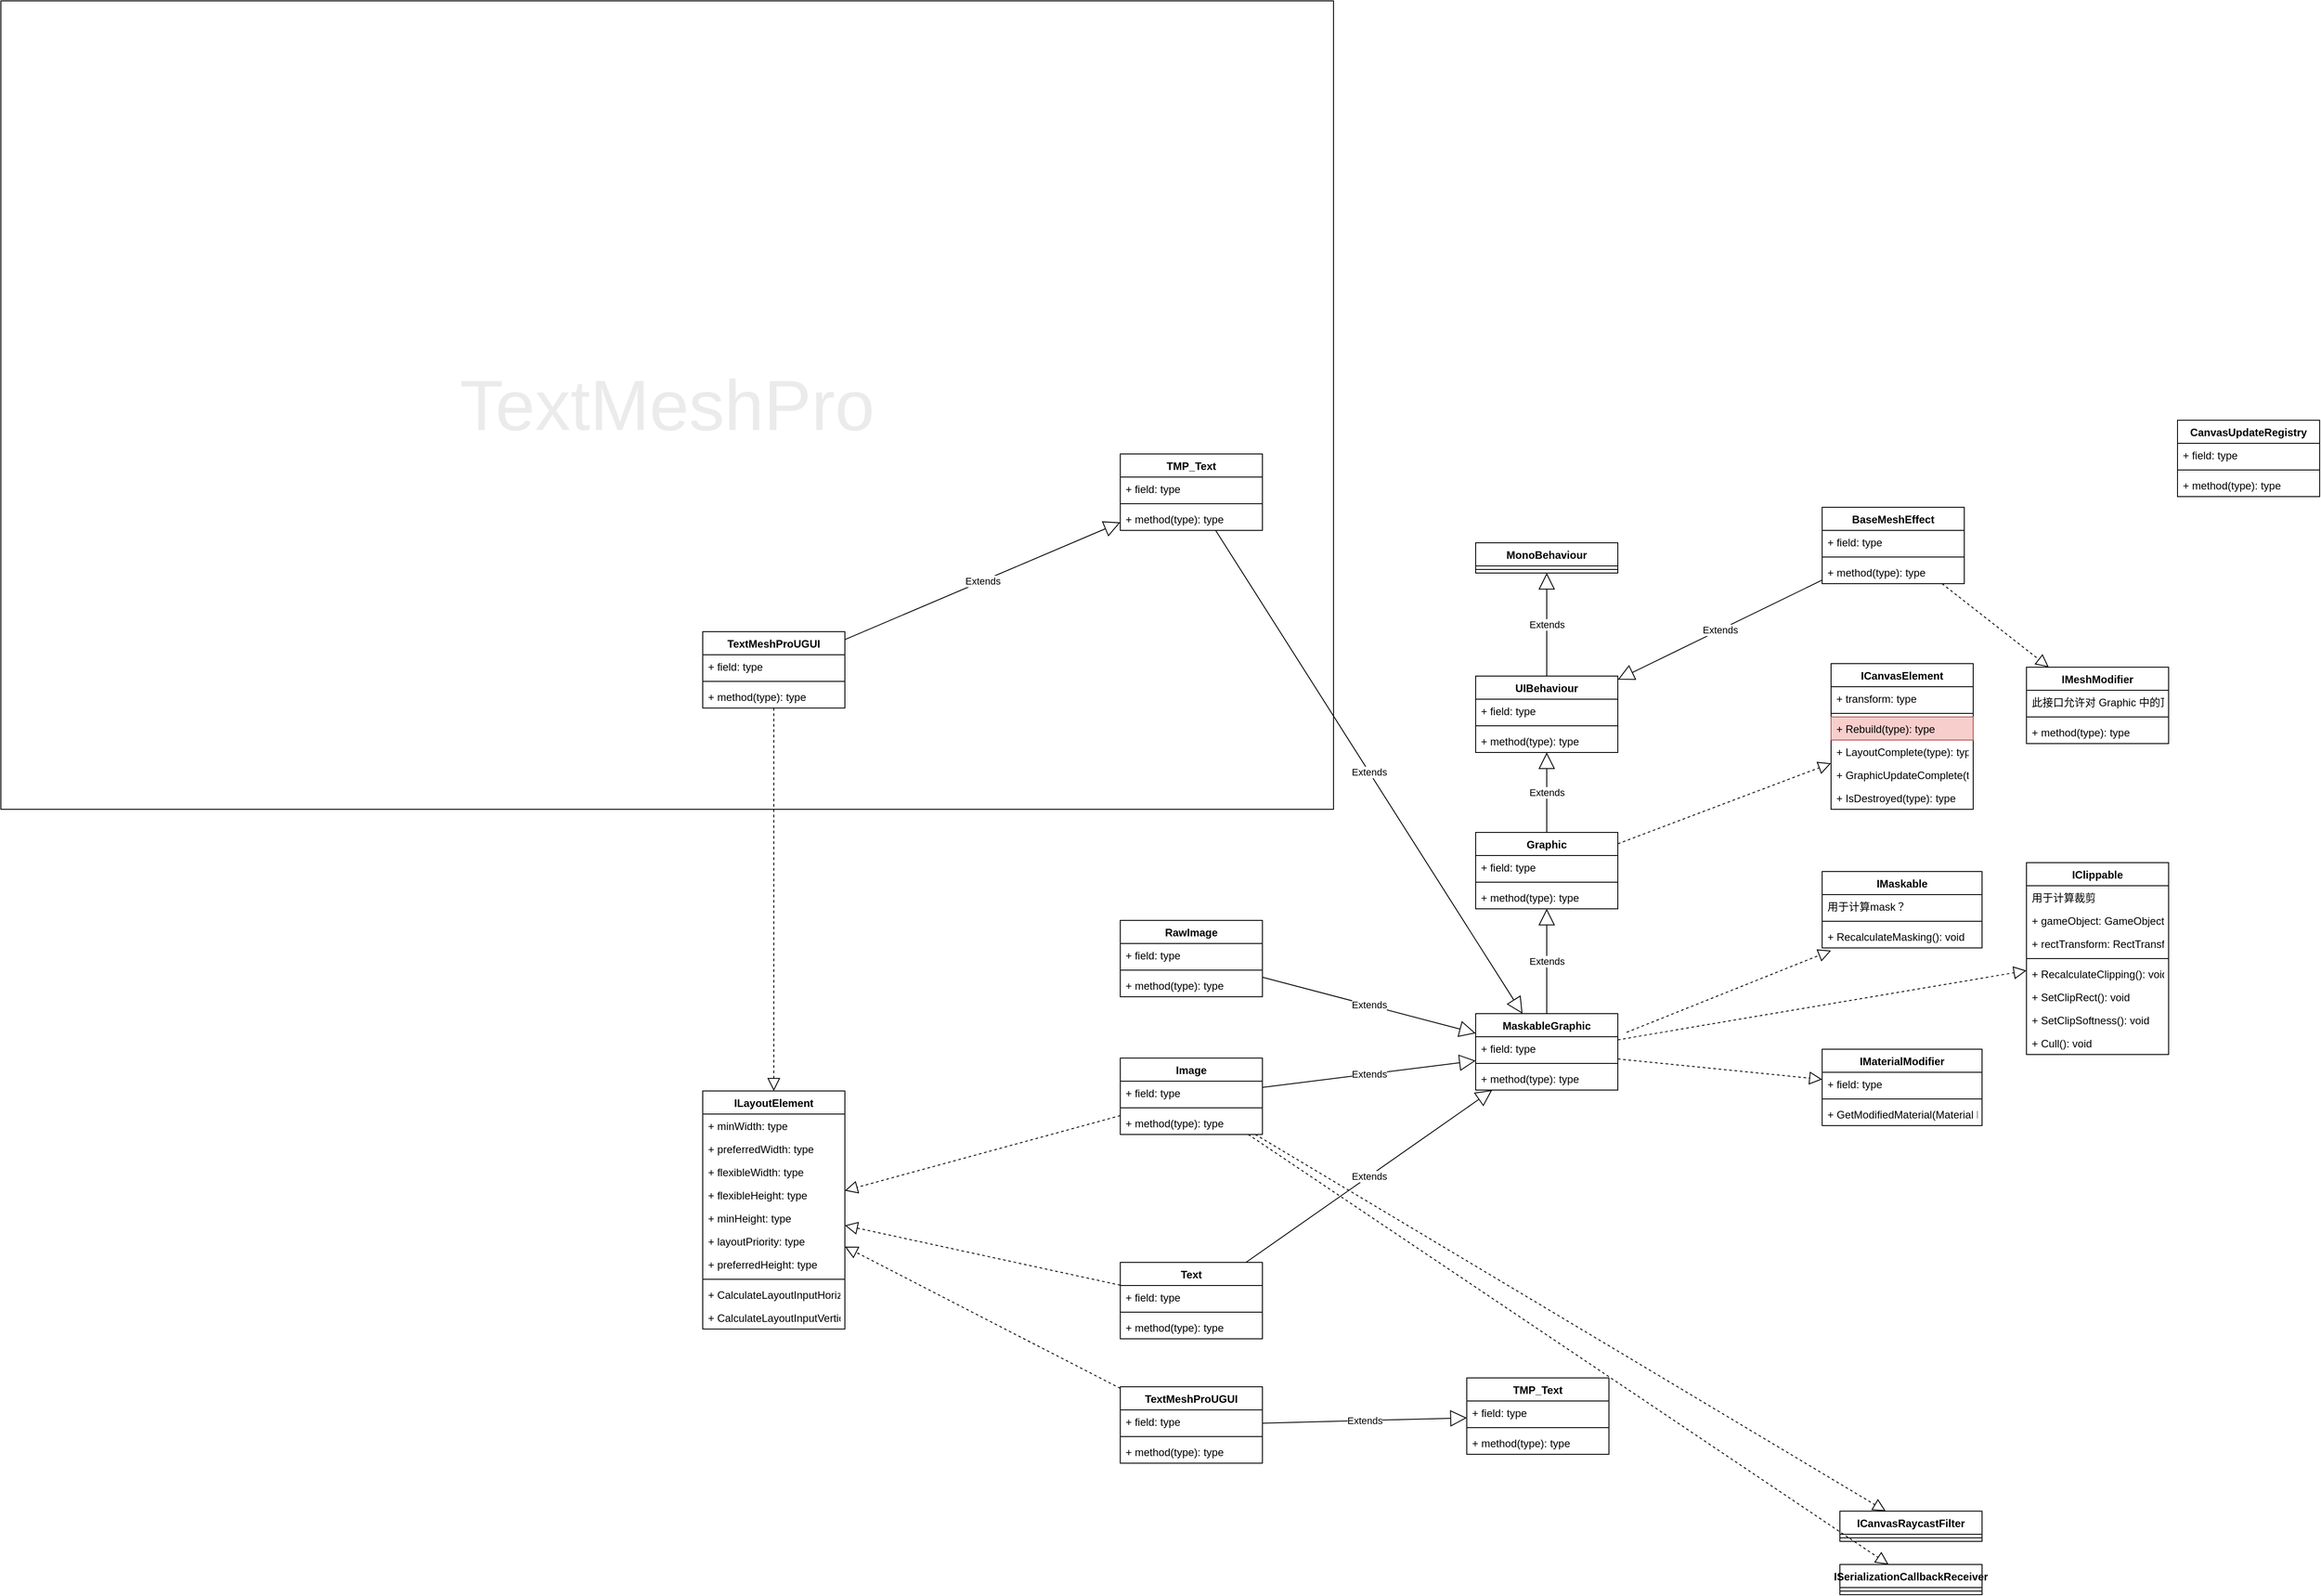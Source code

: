 <mxfile version="14.4.8" type="github">
  <diagram id="T_R-zbpseMZuv5c5Yp0V" name="Page-1">
    <mxGraphModel dx="3685" dy="2222" grid="1" gridSize="10" guides="1" tooltips="1" connect="1" arrows="1" fold="1" page="1" pageScale="1" pageWidth="827" pageHeight="1169" math="0" shadow="0">
      <root>
        <mxCell id="0" />
        <mxCell id="1" parent="0" />
        <mxCell id="YJA8-hMZ_UpjTRDShcCe-1" value="&lt;font style=&quot;font-size: 80px&quot; color=&quot;#ebebeb&quot;&gt;TextMeshPro&lt;/font&gt;" style="rounded=0;whiteSpace=wrap;html=1;fillColor=none;" vertex="1" parent="1">
          <mxGeometry x="-1360" y="-910" width="1500" height="910" as="geometry" />
        </mxCell>
        <mxCell id="h0jG4Cm5XonNIzGneuyf-1" value="Text" style="swimlane;fontStyle=1;align=center;verticalAlign=top;childLayout=stackLayout;horizontal=1;startSize=26;horizontalStack=0;resizeParent=1;resizeParentMax=0;resizeLast=0;collapsible=1;marginBottom=0;" parent="1" vertex="1">
          <mxGeometry x="-100" y="510" width="160" height="86" as="geometry" />
        </mxCell>
        <mxCell id="h0jG4Cm5XonNIzGneuyf-2" value="+ field: type" style="text;strokeColor=none;fillColor=none;align=left;verticalAlign=top;spacingLeft=4;spacingRight=4;overflow=hidden;rotatable=0;points=[[0,0.5],[1,0.5]];portConstraint=eastwest;" parent="h0jG4Cm5XonNIzGneuyf-1" vertex="1">
          <mxGeometry y="26" width="160" height="26" as="geometry" />
        </mxCell>
        <mxCell id="h0jG4Cm5XonNIzGneuyf-3" value="" style="line;strokeWidth=1;fillColor=none;align=left;verticalAlign=middle;spacingTop=-1;spacingLeft=3;spacingRight=3;rotatable=0;labelPosition=right;points=[];portConstraint=eastwest;" parent="h0jG4Cm5XonNIzGneuyf-1" vertex="1">
          <mxGeometry y="52" width="160" height="8" as="geometry" />
        </mxCell>
        <mxCell id="h0jG4Cm5XonNIzGneuyf-4" value="+ method(type): type" style="text;strokeColor=none;fillColor=none;align=left;verticalAlign=top;spacingLeft=4;spacingRight=4;overflow=hidden;rotatable=0;points=[[0,0.5],[1,0.5]];portConstraint=eastwest;" parent="h0jG4Cm5XonNIzGneuyf-1" vertex="1">
          <mxGeometry y="60" width="160" height="26" as="geometry" />
        </mxCell>
        <mxCell id="h0jG4Cm5XonNIzGneuyf-5" value="MaskableGraphic" style="swimlane;fontStyle=1;align=center;verticalAlign=top;childLayout=stackLayout;horizontal=1;startSize=26;horizontalStack=0;resizeParent=1;resizeParentMax=0;resizeLast=0;collapsible=1;marginBottom=0;" parent="1" vertex="1">
          <mxGeometry x="300" y="230" width="160" height="86" as="geometry" />
        </mxCell>
        <mxCell id="h0jG4Cm5XonNIzGneuyf-6" value="+ field: type" style="text;strokeColor=none;fillColor=none;align=left;verticalAlign=top;spacingLeft=4;spacingRight=4;overflow=hidden;rotatable=0;points=[[0,0.5],[1,0.5]];portConstraint=eastwest;" parent="h0jG4Cm5XonNIzGneuyf-5" vertex="1">
          <mxGeometry y="26" width="160" height="26" as="geometry" />
        </mxCell>
        <mxCell id="h0jG4Cm5XonNIzGneuyf-7" value="" style="line;strokeWidth=1;fillColor=none;align=left;verticalAlign=middle;spacingTop=-1;spacingLeft=3;spacingRight=3;rotatable=0;labelPosition=right;points=[];portConstraint=eastwest;" parent="h0jG4Cm5XonNIzGneuyf-5" vertex="1">
          <mxGeometry y="52" width="160" height="8" as="geometry" />
        </mxCell>
        <mxCell id="h0jG4Cm5XonNIzGneuyf-8" value="+ method(type): type" style="text;strokeColor=none;fillColor=none;align=left;verticalAlign=top;spacingLeft=4;spacingRight=4;overflow=hidden;rotatable=0;points=[[0,0.5],[1,0.5]];portConstraint=eastwest;" parent="h0jG4Cm5XonNIzGneuyf-5" vertex="1">
          <mxGeometry y="60" width="160" height="26" as="geometry" />
        </mxCell>
        <mxCell id="h0jG4Cm5XonNIzGneuyf-9" value="ILayoutElement" style="swimlane;fontStyle=1;align=center;verticalAlign=top;childLayout=stackLayout;horizontal=1;startSize=26;horizontalStack=0;resizeParent=1;resizeParentMax=0;resizeLast=0;collapsible=1;marginBottom=0;" parent="1" vertex="1">
          <mxGeometry x="-570" y="317" width="160" height="268" as="geometry" />
        </mxCell>
        <mxCell id="h0jG4Cm5XonNIzGneuyf-10" value="+ minWidth: type" style="text;strokeColor=none;fillColor=none;align=left;verticalAlign=top;spacingLeft=4;spacingRight=4;overflow=hidden;rotatable=0;points=[[0,0.5],[1,0.5]];portConstraint=eastwest;" parent="h0jG4Cm5XonNIzGneuyf-9" vertex="1">
          <mxGeometry y="26" width="160" height="26" as="geometry" />
        </mxCell>
        <mxCell id="h0jG4Cm5XonNIzGneuyf-46" value="+ preferredWidth: type" style="text;strokeColor=none;fillColor=none;align=left;verticalAlign=top;spacingLeft=4;spacingRight=4;overflow=hidden;rotatable=0;points=[[0,0.5],[1,0.5]];portConstraint=eastwest;" parent="h0jG4Cm5XonNIzGneuyf-9" vertex="1">
          <mxGeometry y="52" width="160" height="26" as="geometry" />
        </mxCell>
        <mxCell id="h0jG4Cm5XonNIzGneuyf-47" value="+ flexibleWidth: type" style="text;strokeColor=none;fillColor=none;align=left;verticalAlign=top;spacingLeft=4;spacingRight=4;overflow=hidden;rotatable=0;points=[[0,0.5],[1,0.5]];portConstraint=eastwest;" parent="h0jG4Cm5XonNIzGneuyf-9" vertex="1">
          <mxGeometry y="78" width="160" height="26" as="geometry" />
        </mxCell>
        <mxCell id="h0jG4Cm5XonNIzGneuyf-50" value="+ flexibleHeight: type" style="text;strokeColor=none;fillColor=none;align=left;verticalAlign=top;spacingLeft=4;spacingRight=4;overflow=hidden;rotatable=0;points=[[0,0.5],[1,0.5]];portConstraint=eastwest;" parent="h0jG4Cm5XonNIzGneuyf-9" vertex="1">
          <mxGeometry y="104" width="160" height="26" as="geometry" />
        </mxCell>
        <mxCell id="h0jG4Cm5XonNIzGneuyf-48" value="+ minHeight: type" style="text;strokeColor=none;fillColor=none;align=left;verticalAlign=top;spacingLeft=4;spacingRight=4;overflow=hidden;rotatable=0;points=[[0,0.5],[1,0.5]];portConstraint=eastwest;" parent="h0jG4Cm5XonNIzGneuyf-9" vertex="1">
          <mxGeometry y="130" width="160" height="26" as="geometry" />
        </mxCell>
        <mxCell id="h0jG4Cm5XonNIzGneuyf-51" value="+ layoutPriority: type" style="text;strokeColor=none;fillColor=none;align=left;verticalAlign=top;spacingLeft=4;spacingRight=4;overflow=hidden;rotatable=0;points=[[0,0.5],[1,0.5]];portConstraint=eastwest;" parent="h0jG4Cm5XonNIzGneuyf-9" vertex="1">
          <mxGeometry y="156" width="160" height="26" as="geometry" />
        </mxCell>
        <mxCell id="h0jG4Cm5XonNIzGneuyf-49" value="+ preferredHeight: type" style="text;strokeColor=none;fillColor=none;align=left;verticalAlign=top;spacingLeft=4;spacingRight=4;overflow=hidden;rotatable=0;points=[[0,0.5],[1,0.5]];portConstraint=eastwest;" parent="h0jG4Cm5XonNIzGneuyf-9" vertex="1">
          <mxGeometry y="182" width="160" height="26" as="geometry" />
        </mxCell>
        <mxCell id="h0jG4Cm5XonNIzGneuyf-11" value="" style="line;strokeWidth=1;fillColor=none;align=left;verticalAlign=middle;spacingTop=-1;spacingLeft=3;spacingRight=3;rotatable=0;labelPosition=right;points=[];portConstraint=eastwest;" parent="h0jG4Cm5XonNIzGneuyf-9" vertex="1">
          <mxGeometry y="208" width="160" height="8" as="geometry" />
        </mxCell>
        <mxCell id="h0jG4Cm5XonNIzGneuyf-12" value="+ CalculateLayoutInputHorizontal(type): type" style="text;strokeColor=none;fillColor=none;align=left;verticalAlign=top;spacingLeft=4;spacingRight=4;overflow=hidden;rotatable=0;points=[[0,0.5],[1,0.5]];portConstraint=eastwest;" parent="h0jG4Cm5XonNIzGneuyf-9" vertex="1">
          <mxGeometry y="216" width="160" height="26" as="geometry" />
        </mxCell>
        <mxCell id="h0jG4Cm5XonNIzGneuyf-43" value="+ CalculateLayoutInputVertical(type): type" style="text;strokeColor=none;fillColor=none;align=left;verticalAlign=top;spacingLeft=4;spacingRight=4;overflow=hidden;rotatable=0;points=[[0,0.5],[1,0.5]];portConstraint=eastwest;" parent="h0jG4Cm5XonNIzGneuyf-9" vertex="1">
          <mxGeometry y="242" width="160" height="26" as="geometry" />
        </mxCell>
        <mxCell id="h0jG4Cm5XonNIzGneuyf-13" value="Extends" style="endArrow=block;endSize=16;endFill=0;html=1;" parent="1" source="h0jG4Cm5XonNIzGneuyf-1" target="h0jG4Cm5XonNIzGneuyf-5" edge="1">
          <mxGeometry width="160" relative="1" as="geometry">
            <mxPoint x="330" y="410" as="sourcePoint" />
            <mxPoint x="490" y="410" as="targetPoint" />
          </mxGeometry>
        </mxCell>
        <mxCell id="h0jG4Cm5XonNIzGneuyf-15" value="IMaterialModifier" style="swimlane;fontStyle=1;align=center;verticalAlign=top;childLayout=stackLayout;horizontal=1;startSize=26;horizontalStack=0;resizeParent=1;resizeParentMax=0;resizeLast=0;collapsible=1;marginBottom=0;" parent="1" vertex="1">
          <mxGeometry x="690" y="270" width="180" height="86" as="geometry" />
        </mxCell>
        <mxCell id="h0jG4Cm5XonNIzGneuyf-16" value="+ field: type" style="text;strokeColor=none;fillColor=none;align=left;verticalAlign=top;spacingLeft=4;spacingRight=4;overflow=hidden;rotatable=0;points=[[0,0.5],[1,0.5]];portConstraint=eastwest;" parent="h0jG4Cm5XonNIzGneuyf-15" vertex="1">
          <mxGeometry y="26" width="180" height="26" as="geometry" />
        </mxCell>
        <mxCell id="h0jG4Cm5XonNIzGneuyf-17" value="" style="line;strokeWidth=1;fillColor=none;align=left;verticalAlign=middle;spacingTop=-1;spacingLeft=3;spacingRight=3;rotatable=0;labelPosition=right;points=[];portConstraint=eastwest;" parent="h0jG4Cm5XonNIzGneuyf-15" vertex="1">
          <mxGeometry y="52" width="180" height="8" as="geometry" />
        </mxCell>
        <mxCell id="h0jG4Cm5XonNIzGneuyf-18" value="+ GetModifiedMaterial(Material baseMaterial): Material" style="text;strokeColor=none;fillColor=none;align=left;verticalAlign=top;spacingLeft=4;spacingRight=4;overflow=hidden;rotatable=0;points=[[0,0.5],[1,0.5]];portConstraint=eastwest;" parent="h0jG4Cm5XonNIzGneuyf-15" vertex="1">
          <mxGeometry y="60" width="180" height="26" as="geometry" />
        </mxCell>
        <mxCell id="h0jG4Cm5XonNIzGneuyf-19" value="IClippable" style="swimlane;fontStyle=1;align=center;verticalAlign=top;childLayout=stackLayout;horizontal=1;startSize=26;horizontalStack=0;resizeParent=1;resizeParentMax=0;resizeLast=0;collapsible=1;marginBottom=0;" parent="1" vertex="1">
          <mxGeometry x="920" y="60" width="160" height="216" as="geometry" />
        </mxCell>
        <mxCell id="h0jG4Cm5XonNIzGneuyf-20" value="用于计算裁剪" style="text;strokeColor=none;fillColor=none;align=left;verticalAlign=top;spacingLeft=4;spacingRight=4;overflow=hidden;rotatable=0;points=[[0,0.5],[1,0.5]];portConstraint=eastwest;" parent="h0jG4Cm5XonNIzGneuyf-19" vertex="1">
          <mxGeometry y="26" width="160" height="26" as="geometry" />
        </mxCell>
        <mxCell id="h0jG4Cm5XonNIzGneuyf-42" value="+ gameObject: GameObject" style="text;strokeColor=none;fillColor=none;align=left;verticalAlign=top;spacingLeft=4;spacingRight=4;overflow=hidden;rotatable=0;points=[[0,0.5],[1,0.5]];portConstraint=eastwest;" parent="h0jG4Cm5XonNIzGneuyf-19" vertex="1">
          <mxGeometry y="52" width="160" height="26" as="geometry" />
        </mxCell>
        <mxCell id="h0jG4Cm5XonNIzGneuyf-40" value="+ rectTransform: RectTransform" style="text;strokeColor=none;fillColor=none;align=left;verticalAlign=top;spacingLeft=4;spacingRight=4;overflow=hidden;rotatable=0;points=[[0,0.5],[1,0.5]];portConstraint=eastwest;" parent="h0jG4Cm5XonNIzGneuyf-19" vertex="1">
          <mxGeometry y="78" width="160" height="26" as="geometry" />
        </mxCell>
        <mxCell id="h0jG4Cm5XonNIzGneuyf-21" value="" style="line;strokeWidth=1;fillColor=none;align=left;verticalAlign=middle;spacingTop=-1;spacingLeft=3;spacingRight=3;rotatable=0;labelPosition=right;points=[];portConstraint=eastwest;" parent="h0jG4Cm5XonNIzGneuyf-19" vertex="1">
          <mxGeometry y="104" width="160" height="8" as="geometry" />
        </mxCell>
        <mxCell id="h0jG4Cm5XonNIzGneuyf-22" value="+ RecalculateClipping(): void" style="text;strokeColor=none;fillColor=none;align=left;verticalAlign=top;spacingLeft=4;spacingRight=4;overflow=hidden;rotatable=0;points=[[0,0.5],[1,0.5]];portConstraint=eastwest;" parent="h0jG4Cm5XonNIzGneuyf-19" vertex="1">
          <mxGeometry y="112" width="160" height="26" as="geometry" />
        </mxCell>
        <mxCell id="h0jG4Cm5XonNIzGneuyf-37" value="+ SetClipRect(): void" style="text;strokeColor=none;fillColor=none;align=left;verticalAlign=top;spacingLeft=4;spacingRight=4;overflow=hidden;rotatable=0;points=[[0,0.5],[1,0.5]];portConstraint=eastwest;" parent="h0jG4Cm5XonNIzGneuyf-19" vertex="1">
          <mxGeometry y="138" width="160" height="26" as="geometry" />
        </mxCell>
        <mxCell id="h0jG4Cm5XonNIzGneuyf-38" value="+ SetClipSoftness(): void" style="text;strokeColor=none;fillColor=none;align=left;verticalAlign=top;spacingLeft=4;spacingRight=4;overflow=hidden;rotatable=0;points=[[0,0.5],[1,0.5]];portConstraint=eastwest;" parent="h0jG4Cm5XonNIzGneuyf-19" vertex="1">
          <mxGeometry y="164" width="160" height="26" as="geometry" />
        </mxCell>
        <mxCell id="h0jG4Cm5XonNIzGneuyf-39" value="+ Cull(): void" style="text;strokeColor=none;fillColor=none;align=left;verticalAlign=top;spacingLeft=4;spacingRight=4;overflow=hidden;rotatable=0;points=[[0,0.5],[1,0.5]];portConstraint=eastwest;" parent="h0jG4Cm5XonNIzGneuyf-19" vertex="1">
          <mxGeometry y="190" width="160" height="26" as="geometry" />
        </mxCell>
        <mxCell id="h0jG4Cm5XonNIzGneuyf-23" value="IMaskable" style="swimlane;fontStyle=1;align=center;verticalAlign=top;childLayout=stackLayout;horizontal=1;startSize=26;horizontalStack=0;resizeParent=1;resizeParentMax=0;resizeLast=0;collapsible=1;marginBottom=0;" parent="1" vertex="1">
          <mxGeometry x="690" y="70" width="180" height="86" as="geometry" />
        </mxCell>
        <mxCell id="h0jG4Cm5XonNIzGneuyf-24" value="用于计算mask？" style="text;strokeColor=none;fillColor=none;align=left;verticalAlign=top;spacingLeft=4;spacingRight=4;overflow=hidden;rotatable=0;points=[[0,0.5],[1,0.5]];portConstraint=eastwest;" parent="h0jG4Cm5XonNIzGneuyf-23" vertex="1">
          <mxGeometry y="26" width="180" height="26" as="geometry" />
        </mxCell>
        <mxCell id="h0jG4Cm5XonNIzGneuyf-25" value="" style="line;strokeWidth=1;fillColor=none;align=left;verticalAlign=middle;spacingTop=-1;spacingLeft=3;spacingRight=3;rotatable=0;labelPosition=right;points=[];portConstraint=eastwest;" parent="h0jG4Cm5XonNIzGneuyf-23" vertex="1">
          <mxGeometry y="52" width="180" height="8" as="geometry" />
        </mxCell>
        <mxCell id="h0jG4Cm5XonNIzGneuyf-26" value="+ RecalculateMasking(): void" style="text;strokeColor=none;fillColor=none;align=left;verticalAlign=top;spacingLeft=4;spacingRight=4;overflow=hidden;rotatable=0;points=[[0,0.5],[1,0.5]];portConstraint=eastwest;" parent="h0jG4Cm5XonNIzGneuyf-23" vertex="1">
          <mxGeometry y="60" width="180" height="26" as="geometry" />
        </mxCell>
        <mxCell id="h0jG4Cm5XonNIzGneuyf-27" value="Graphic" style="swimlane;fontStyle=1;align=center;verticalAlign=top;childLayout=stackLayout;horizontal=1;startSize=26;horizontalStack=0;resizeParent=1;resizeParentMax=0;resizeLast=0;collapsible=1;marginBottom=0;" parent="1" vertex="1">
          <mxGeometry x="300" y="26" width="160" height="86" as="geometry" />
        </mxCell>
        <mxCell id="h0jG4Cm5XonNIzGneuyf-28" value="+ field: type" style="text;strokeColor=none;fillColor=none;align=left;verticalAlign=top;spacingLeft=4;spacingRight=4;overflow=hidden;rotatable=0;points=[[0,0.5],[1,0.5]];portConstraint=eastwest;" parent="h0jG4Cm5XonNIzGneuyf-27" vertex="1">
          <mxGeometry y="26" width="160" height="26" as="geometry" />
        </mxCell>
        <mxCell id="h0jG4Cm5XonNIzGneuyf-29" value="" style="line;strokeWidth=1;fillColor=none;align=left;verticalAlign=middle;spacingTop=-1;spacingLeft=3;spacingRight=3;rotatable=0;labelPosition=right;points=[];portConstraint=eastwest;" parent="h0jG4Cm5XonNIzGneuyf-27" vertex="1">
          <mxGeometry y="52" width="160" height="8" as="geometry" />
        </mxCell>
        <mxCell id="h0jG4Cm5XonNIzGneuyf-30" value="+ method(type): type" style="text;strokeColor=none;fillColor=none;align=left;verticalAlign=top;spacingLeft=4;spacingRight=4;overflow=hidden;rotatable=0;points=[[0,0.5],[1,0.5]];portConstraint=eastwest;" parent="h0jG4Cm5XonNIzGneuyf-27" vertex="1">
          <mxGeometry y="60" width="160" height="26" as="geometry" />
        </mxCell>
        <mxCell id="h0jG4Cm5XonNIzGneuyf-31" value="Extends" style="endArrow=block;endSize=16;endFill=0;html=1;" parent="1" source="h0jG4Cm5XonNIzGneuyf-5" target="h0jG4Cm5XonNIzGneuyf-27" edge="1">
          <mxGeometry width="160" relative="1" as="geometry">
            <mxPoint x="370" y="274" as="sourcePoint" />
            <mxPoint x="370" y="150" as="targetPoint" />
          </mxGeometry>
        </mxCell>
        <mxCell id="h0jG4Cm5XonNIzGneuyf-32" value="" style="endArrow=block;dashed=1;endFill=0;endSize=12;html=1;" parent="1" source="h0jG4Cm5XonNIzGneuyf-27" target="h0jG4Cm5XonNIzGneuyf-57" edge="1">
          <mxGeometry width="160" relative="1" as="geometry">
            <mxPoint x="410" y="240" as="sourcePoint" />
            <mxPoint x="650" y="130" as="targetPoint" />
          </mxGeometry>
        </mxCell>
        <mxCell id="h0jG4Cm5XonNIzGneuyf-33" value="" style="endArrow=block;dashed=1;endFill=0;endSize=12;html=1;" parent="1" source="h0jG4Cm5XonNIzGneuyf-5" target="h0jG4Cm5XonNIzGneuyf-19" edge="1">
          <mxGeometry width="160" relative="1" as="geometry">
            <mxPoint x="463.058" y="36" as="sourcePoint" />
            <mxPoint x="666.942" y="-84" as="targetPoint" />
          </mxGeometry>
        </mxCell>
        <mxCell id="h0jG4Cm5XonNIzGneuyf-34" value="" style="endArrow=block;dashed=1;endFill=0;endSize=12;html=1;" parent="1" source="h0jG4Cm5XonNIzGneuyf-5" target="h0jG4Cm5XonNIzGneuyf-15" edge="1">
          <mxGeometry width="160" relative="1" as="geometry">
            <mxPoint x="470" y="59.343" as="sourcePoint" />
            <mxPoint x="660" y="12.657" as="targetPoint" />
          </mxGeometry>
        </mxCell>
        <mxCell id="h0jG4Cm5XonNIzGneuyf-35" value="" style="endArrow=block;dashed=1;endFill=0;endSize=12;html=1;" parent="1" source="h0jG4Cm5XonNIzGneuyf-1" target="h0jG4Cm5XonNIzGneuyf-9" edge="1">
          <mxGeometry width="160" relative="1" as="geometry">
            <mxPoint x="470" y="84.486" as="sourcePoint" />
            <mxPoint x="660" y="97.514" as="targetPoint" />
          </mxGeometry>
        </mxCell>
        <mxCell id="h0jG4Cm5XonNIzGneuyf-53" value="UIBehaviour" style="swimlane;fontStyle=1;align=center;verticalAlign=top;childLayout=stackLayout;horizontal=1;startSize=26;horizontalStack=0;resizeParent=1;resizeParentMax=0;resizeLast=0;collapsible=1;marginBottom=0;" parent="1" vertex="1">
          <mxGeometry x="300" y="-150" width="160" height="86" as="geometry" />
        </mxCell>
        <mxCell id="h0jG4Cm5XonNIzGneuyf-54" value="+ field: type" style="text;strokeColor=none;fillColor=none;align=left;verticalAlign=top;spacingLeft=4;spacingRight=4;overflow=hidden;rotatable=0;points=[[0,0.5],[1,0.5]];portConstraint=eastwest;" parent="h0jG4Cm5XonNIzGneuyf-53" vertex="1">
          <mxGeometry y="26" width="160" height="26" as="geometry" />
        </mxCell>
        <mxCell id="h0jG4Cm5XonNIzGneuyf-55" value="" style="line;strokeWidth=1;fillColor=none;align=left;verticalAlign=middle;spacingTop=-1;spacingLeft=3;spacingRight=3;rotatable=0;labelPosition=right;points=[];portConstraint=eastwest;" parent="h0jG4Cm5XonNIzGneuyf-53" vertex="1">
          <mxGeometry y="52" width="160" height="8" as="geometry" />
        </mxCell>
        <mxCell id="h0jG4Cm5XonNIzGneuyf-56" value="+ method(type): type" style="text;strokeColor=none;fillColor=none;align=left;verticalAlign=top;spacingLeft=4;spacingRight=4;overflow=hidden;rotatable=0;points=[[0,0.5],[1,0.5]];portConstraint=eastwest;" parent="h0jG4Cm5XonNIzGneuyf-53" vertex="1">
          <mxGeometry y="60" width="160" height="26" as="geometry" />
        </mxCell>
        <mxCell id="h0jG4Cm5XonNIzGneuyf-57" value="ICanvasElement" style="swimlane;fontStyle=1;align=center;verticalAlign=top;childLayout=stackLayout;horizontal=1;startSize=26;horizontalStack=0;resizeParent=1;resizeParentMax=0;resizeLast=0;collapsible=1;marginBottom=0;" parent="1" vertex="1">
          <mxGeometry x="700" y="-164" width="160" height="164" as="geometry" />
        </mxCell>
        <mxCell id="h0jG4Cm5XonNIzGneuyf-58" value="+ transform: type" style="text;strokeColor=none;fillColor=none;align=left;verticalAlign=top;spacingLeft=4;spacingRight=4;overflow=hidden;rotatable=0;points=[[0,0.5],[1,0.5]];portConstraint=eastwest;" parent="h0jG4Cm5XonNIzGneuyf-57" vertex="1">
          <mxGeometry y="26" width="160" height="26" as="geometry" />
        </mxCell>
        <mxCell id="h0jG4Cm5XonNIzGneuyf-59" value="" style="line;strokeWidth=1;fillColor=none;align=left;verticalAlign=middle;spacingTop=-1;spacingLeft=3;spacingRight=3;rotatable=0;labelPosition=right;points=[];portConstraint=eastwest;" parent="h0jG4Cm5XonNIzGneuyf-57" vertex="1">
          <mxGeometry y="52" width="160" height="8" as="geometry" />
        </mxCell>
        <mxCell id="h0jG4Cm5XonNIzGneuyf-60" value="+ Rebuild(type): type" style="text;strokeColor=#b85450;fillColor=#f8cecc;align=left;verticalAlign=top;spacingLeft=4;spacingRight=4;overflow=hidden;rotatable=0;points=[[0,0.5],[1,0.5]];portConstraint=eastwest;" parent="h0jG4Cm5XonNIzGneuyf-57" vertex="1">
          <mxGeometry y="60" width="160" height="26" as="geometry" />
        </mxCell>
        <mxCell id="h0jG4Cm5XonNIzGneuyf-62" value="+ LayoutComplete(type): type" style="text;strokeColor=none;fillColor=none;align=left;verticalAlign=top;spacingLeft=4;spacingRight=4;overflow=hidden;rotatable=0;points=[[0,0.5],[1,0.5]];portConstraint=eastwest;" parent="h0jG4Cm5XonNIzGneuyf-57" vertex="1">
          <mxGeometry y="86" width="160" height="26" as="geometry" />
        </mxCell>
        <mxCell id="h0jG4Cm5XonNIzGneuyf-63" value="+ GraphicUpdateComplete(type): type" style="text;strokeColor=none;fillColor=none;align=left;verticalAlign=top;spacingLeft=4;spacingRight=4;overflow=hidden;rotatable=0;points=[[0,0.5],[1,0.5]];portConstraint=eastwest;" parent="h0jG4Cm5XonNIzGneuyf-57" vertex="1">
          <mxGeometry y="112" width="160" height="26" as="geometry" />
        </mxCell>
        <mxCell id="h0jG4Cm5XonNIzGneuyf-64" value="+ IsDestroyed(type): type" style="text;strokeColor=none;fillColor=none;align=left;verticalAlign=top;spacingLeft=4;spacingRight=4;overflow=hidden;rotatable=0;points=[[0,0.5],[1,0.5]];portConstraint=eastwest;" parent="h0jG4Cm5XonNIzGneuyf-57" vertex="1">
          <mxGeometry y="138" width="160" height="26" as="geometry" />
        </mxCell>
        <mxCell id="h0jG4Cm5XonNIzGneuyf-61" value="" style="endArrow=block;dashed=1;endFill=0;endSize=12;html=1;" parent="1" edge="1">
          <mxGeometry width="160" relative="1" as="geometry">
            <mxPoint x="470" y="251" as="sourcePoint" />
            <mxPoint x="700" y="159" as="targetPoint" />
          </mxGeometry>
        </mxCell>
        <mxCell id="h0jG4Cm5XonNIzGneuyf-65" value="Extends" style="endArrow=block;endSize=16;endFill=0;html=1;" parent="1" source="h0jG4Cm5XonNIzGneuyf-27" target="h0jG4Cm5XonNIzGneuyf-53" edge="1">
          <mxGeometry width="160" relative="1" as="geometry">
            <mxPoint x="390" y="240" as="sourcePoint" />
            <mxPoint x="390" y="122" as="targetPoint" />
          </mxGeometry>
        </mxCell>
        <mxCell id="h0jG4Cm5XonNIzGneuyf-66" value="MonoBehaviour" style="swimlane;fontStyle=1;align=center;verticalAlign=top;childLayout=stackLayout;horizontal=1;startSize=26;horizontalStack=0;resizeParent=1;resizeParentMax=0;resizeLast=0;collapsible=1;marginBottom=0;" parent="1" vertex="1">
          <mxGeometry x="300" y="-300" width="160" height="34" as="geometry" />
        </mxCell>
        <mxCell id="h0jG4Cm5XonNIzGneuyf-68" value="" style="line;strokeWidth=1;fillColor=none;align=left;verticalAlign=middle;spacingTop=-1;spacingLeft=3;spacingRight=3;rotatable=0;labelPosition=right;points=[];portConstraint=eastwest;" parent="h0jG4Cm5XonNIzGneuyf-66" vertex="1">
          <mxGeometry y="26" width="160" height="8" as="geometry" />
        </mxCell>
        <mxCell id="h0jG4Cm5XonNIzGneuyf-70" value="Extends" style="endArrow=block;endSize=16;endFill=0;html=1;" parent="1" source="h0jG4Cm5XonNIzGneuyf-53" target="h0jG4Cm5XonNIzGneuyf-66" edge="1">
          <mxGeometry width="160" relative="1" as="geometry">
            <mxPoint x="390" y="36" as="sourcePoint" />
            <mxPoint x="390" y="-54" as="targetPoint" />
          </mxGeometry>
        </mxCell>
        <mxCell id="h0jG4Cm5XonNIzGneuyf-71" value="Image" style="swimlane;fontStyle=1;align=center;verticalAlign=top;childLayout=stackLayout;horizontal=1;startSize=26;horizontalStack=0;resizeParent=1;resizeParentMax=0;resizeLast=0;collapsible=1;marginBottom=0;" parent="1" vertex="1">
          <mxGeometry x="-100" y="280" width="160" height="86" as="geometry" />
        </mxCell>
        <mxCell id="h0jG4Cm5XonNIzGneuyf-72" value="+ field: type" style="text;strokeColor=none;fillColor=none;align=left;verticalAlign=top;spacingLeft=4;spacingRight=4;overflow=hidden;rotatable=0;points=[[0,0.5],[1,0.5]];portConstraint=eastwest;" parent="h0jG4Cm5XonNIzGneuyf-71" vertex="1">
          <mxGeometry y="26" width="160" height="26" as="geometry" />
        </mxCell>
        <mxCell id="h0jG4Cm5XonNIzGneuyf-73" value="" style="line;strokeWidth=1;fillColor=none;align=left;verticalAlign=middle;spacingTop=-1;spacingLeft=3;spacingRight=3;rotatable=0;labelPosition=right;points=[];portConstraint=eastwest;" parent="h0jG4Cm5XonNIzGneuyf-71" vertex="1">
          <mxGeometry y="52" width="160" height="8" as="geometry" />
        </mxCell>
        <mxCell id="h0jG4Cm5XonNIzGneuyf-74" value="+ method(type): type" style="text;strokeColor=none;fillColor=none;align=left;verticalAlign=top;spacingLeft=4;spacingRight=4;overflow=hidden;rotatable=0;points=[[0,0.5],[1,0.5]];portConstraint=eastwest;" parent="h0jG4Cm5XonNIzGneuyf-71" vertex="1">
          <mxGeometry y="60" width="160" height="26" as="geometry" />
        </mxCell>
        <mxCell id="h0jG4Cm5XonNIzGneuyf-75" value="Extends" style="endArrow=block;endSize=16;endFill=0;html=1;" parent="1" source="h0jG4Cm5XonNIzGneuyf-71" target="h0jG4Cm5XonNIzGneuyf-5" edge="1">
          <mxGeometry width="160" relative="1" as="geometry">
            <mxPoint x="390" y="450" as="sourcePoint" />
            <mxPoint x="390" y="326" as="targetPoint" />
          </mxGeometry>
        </mxCell>
        <mxCell id="h0jG4Cm5XonNIzGneuyf-76" value="" style="endArrow=block;dashed=1;endFill=0;endSize=12;html=1;" parent="1" source="h0jG4Cm5XonNIzGneuyf-71" target="h0jG4Cm5XonNIzGneuyf-9" edge="1">
          <mxGeometry width="160" relative="1" as="geometry">
            <mxPoint x="470" y="506.854" as="sourcePoint" />
            <mxPoint x="720" y="550.146" as="targetPoint" />
          </mxGeometry>
        </mxCell>
        <mxCell id="h0jG4Cm5XonNIzGneuyf-77" value="ISerializationCallbackReceiver" style="swimlane;fontStyle=1;align=center;verticalAlign=top;childLayout=stackLayout;horizontal=1;startSize=26;horizontalStack=0;resizeParent=1;resizeParentMax=0;resizeLast=0;collapsible=1;marginBottom=0;" parent="1" vertex="1">
          <mxGeometry x="710" y="850" width="160" height="34" as="geometry" />
        </mxCell>
        <mxCell id="h0jG4Cm5XonNIzGneuyf-79" value="" style="line;strokeWidth=1;fillColor=none;align=left;verticalAlign=middle;spacingTop=-1;spacingLeft=3;spacingRight=3;rotatable=0;labelPosition=right;points=[];portConstraint=eastwest;" parent="h0jG4Cm5XonNIzGneuyf-77" vertex="1">
          <mxGeometry y="26" width="160" height="8" as="geometry" />
        </mxCell>
        <mxCell id="h0jG4Cm5XonNIzGneuyf-81" value="ICanvasRaycastFilter" style="swimlane;fontStyle=1;align=center;verticalAlign=top;childLayout=stackLayout;horizontal=1;startSize=26;horizontalStack=0;resizeParent=1;resizeParentMax=0;resizeLast=0;collapsible=1;marginBottom=0;" parent="1" vertex="1">
          <mxGeometry x="710" y="790" width="160" height="34" as="geometry" />
        </mxCell>
        <mxCell id="h0jG4Cm5XonNIzGneuyf-83" value="" style="line;strokeWidth=1;fillColor=none;align=left;verticalAlign=middle;spacingTop=-1;spacingLeft=3;spacingRight=3;rotatable=0;labelPosition=right;points=[];portConstraint=eastwest;" parent="h0jG4Cm5XonNIzGneuyf-81" vertex="1">
          <mxGeometry y="26" width="160" height="8" as="geometry" />
        </mxCell>
        <mxCell id="h0jG4Cm5XonNIzGneuyf-85" value="" style="endArrow=block;dashed=1;endFill=0;endSize=12;html=1;" parent="1" source="h0jG4Cm5XonNIzGneuyf-71" target="h0jG4Cm5XonNIzGneuyf-77" edge="1">
          <mxGeometry width="160" relative="1" as="geometry">
            <mxPoint x="-60" y="687.996" as="sourcePoint" />
            <mxPoint x="520" y="743.644" as="targetPoint" />
          </mxGeometry>
        </mxCell>
        <mxCell id="h0jG4Cm5XonNIzGneuyf-86" value="" style="endArrow=block;dashed=1;endFill=0;endSize=12;html=1;" parent="1" source="h0jG4Cm5XonNIzGneuyf-71" target="h0jG4Cm5XonNIzGneuyf-81" edge="1">
          <mxGeometry width="160" relative="1" as="geometry">
            <mxPoint x="30" y="350" as="sourcePoint" />
            <mxPoint x="-90" y="320" as="targetPoint" />
          </mxGeometry>
        </mxCell>
        <mxCell id="h0jG4Cm5XonNIzGneuyf-87" value="RawImage" style="swimlane;fontStyle=1;align=center;verticalAlign=top;childLayout=stackLayout;horizontal=1;startSize=26;horizontalStack=0;resizeParent=1;resizeParentMax=0;resizeLast=0;collapsible=1;marginBottom=0;" parent="1" vertex="1">
          <mxGeometry x="-100" y="125" width="160" height="86" as="geometry" />
        </mxCell>
        <mxCell id="h0jG4Cm5XonNIzGneuyf-88" value="+ field: type" style="text;strokeColor=none;fillColor=none;align=left;verticalAlign=top;spacingLeft=4;spacingRight=4;overflow=hidden;rotatable=0;points=[[0,0.5],[1,0.5]];portConstraint=eastwest;" parent="h0jG4Cm5XonNIzGneuyf-87" vertex="1">
          <mxGeometry y="26" width="160" height="26" as="geometry" />
        </mxCell>
        <mxCell id="h0jG4Cm5XonNIzGneuyf-89" value="" style="line;strokeWidth=1;fillColor=none;align=left;verticalAlign=middle;spacingTop=-1;spacingLeft=3;spacingRight=3;rotatable=0;labelPosition=right;points=[];portConstraint=eastwest;" parent="h0jG4Cm5XonNIzGneuyf-87" vertex="1">
          <mxGeometry y="52" width="160" height="8" as="geometry" />
        </mxCell>
        <mxCell id="h0jG4Cm5XonNIzGneuyf-90" value="+ method(type): type" style="text;strokeColor=none;fillColor=none;align=left;verticalAlign=top;spacingLeft=4;spacingRight=4;overflow=hidden;rotatable=0;points=[[0,0.5],[1,0.5]];portConstraint=eastwest;" parent="h0jG4Cm5XonNIzGneuyf-87" vertex="1">
          <mxGeometry y="60" width="160" height="26" as="geometry" />
        </mxCell>
        <mxCell id="h0jG4Cm5XonNIzGneuyf-91" value="Extends" style="endArrow=block;endSize=16;endFill=0;html=1;" parent="1" source="h0jG4Cm5XonNIzGneuyf-87" target="h0jG4Cm5XonNIzGneuyf-5" edge="1">
          <mxGeometry width="160" relative="1" as="geometry">
            <mxPoint x="127.571" y="450" as="sourcePoint" />
            <mxPoint x="322.429" y="326" as="targetPoint" />
          </mxGeometry>
        </mxCell>
        <mxCell id="h0jG4Cm5XonNIzGneuyf-92" value="TextMeshProUGUI" style="swimlane;fontStyle=1;align=center;verticalAlign=top;childLayout=stackLayout;horizontal=1;startSize=26;horizontalStack=0;resizeParent=1;resizeParentMax=0;resizeLast=0;collapsible=1;marginBottom=0;" parent="1" vertex="1">
          <mxGeometry x="-100" y="650" width="160" height="86" as="geometry" />
        </mxCell>
        <mxCell id="h0jG4Cm5XonNIzGneuyf-93" value="+ field: type" style="text;strokeColor=none;fillColor=none;align=left;verticalAlign=top;spacingLeft=4;spacingRight=4;overflow=hidden;rotatable=0;points=[[0,0.5],[1,0.5]];portConstraint=eastwest;" parent="h0jG4Cm5XonNIzGneuyf-92" vertex="1">
          <mxGeometry y="26" width="160" height="26" as="geometry" />
        </mxCell>
        <mxCell id="h0jG4Cm5XonNIzGneuyf-94" value="" style="line;strokeWidth=1;fillColor=none;align=left;verticalAlign=middle;spacingTop=-1;spacingLeft=3;spacingRight=3;rotatable=0;labelPosition=right;points=[];portConstraint=eastwest;" parent="h0jG4Cm5XonNIzGneuyf-92" vertex="1">
          <mxGeometry y="52" width="160" height="8" as="geometry" />
        </mxCell>
        <mxCell id="h0jG4Cm5XonNIzGneuyf-95" value="+ method(type): type" style="text;strokeColor=none;fillColor=none;align=left;verticalAlign=top;spacingLeft=4;spacingRight=4;overflow=hidden;rotatable=0;points=[[0,0.5],[1,0.5]];portConstraint=eastwest;" parent="h0jG4Cm5XonNIzGneuyf-92" vertex="1">
          <mxGeometry y="60" width="160" height="26" as="geometry" />
        </mxCell>
        <mxCell id="h0jG4Cm5XonNIzGneuyf-96" value="TMP_Text" style="swimlane;fontStyle=1;align=center;verticalAlign=top;childLayout=stackLayout;horizontal=1;startSize=26;horizontalStack=0;resizeParent=1;resizeParentMax=0;resizeLast=0;collapsible=1;marginBottom=0;" parent="1" vertex="1">
          <mxGeometry x="290" y="640" width="160" height="86" as="geometry" />
        </mxCell>
        <mxCell id="h0jG4Cm5XonNIzGneuyf-97" value="+ field: type" style="text;strokeColor=none;fillColor=none;align=left;verticalAlign=top;spacingLeft=4;spacingRight=4;overflow=hidden;rotatable=0;points=[[0,0.5],[1,0.5]];portConstraint=eastwest;" parent="h0jG4Cm5XonNIzGneuyf-96" vertex="1">
          <mxGeometry y="26" width="160" height="26" as="geometry" />
        </mxCell>
        <mxCell id="h0jG4Cm5XonNIzGneuyf-98" value="" style="line;strokeWidth=1;fillColor=none;align=left;verticalAlign=middle;spacingTop=-1;spacingLeft=3;spacingRight=3;rotatable=0;labelPosition=right;points=[];portConstraint=eastwest;" parent="h0jG4Cm5XonNIzGneuyf-96" vertex="1">
          <mxGeometry y="52" width="160" height="8" as="geometry" />
        </mxCell>
        <mxCell id="h0jG4Cm5XonNIzGneuyf-99" value="+ method(type): type" style="text;strokeColor=none;fillColor=none;align=left;verticalAlign=top;spacingLeft=4;spacingRight=4;overflow=hidden;rotatable=0;points=[[0,0.5],[1,0.5]];portConstraint=eastwest;" parent="h0jG4Cm5XonNIzGneuyf-96" vertex="1">
          <mxGeometry y="60" width="160" height="26" as="geometry" />
        </mxCell>
        <mxCell id="h0jG4Cm5XonNIzGneuyf-100" value="" style="endArrow=block;dashed=1;endFill=0;endSize=12;html=1;" parent="1" source="h0jG4Cm5XonNIzGneuyf-92" target="h0jG4Cm5XonNIzGneuyf-9" edge="1">
          <mxGeometry width="160" relative="1" as="geometry">
            <mxPoint x="70" y="567.1" as="sourcePoint" />
            <mxPoint x="710" y="599.9" as="targetPoint" />
          </mxGeometry>
        </mxCell>
        <mxCell id="h0jG4Cm5XonNIzGneuyf-101" value="Extends" style="endArrow=block;endSize=16;endFill=0;html=1;" parent="1" source="h0jG4Cm5XonNIzGneuyf-92" target="h0jG4Cm5XonNIzGneuyf-96" edge="1">
          <mxGeometry width="160" relative="1" as="geometry">
            <mxPoint x="51.429" y="520.0" as="sourcePoint" />
            <mxPoint x="328.571" y="326" as="targetPoint" />
          </mxGeometry>
        </mxCell>
        <mxCell id="oc2KxfiGR2zmgwdzBrra-5" value="CanvasUpdateRegistry" style="swimlane;fontStyle=1;align=center;verticalAlign=top;childLayout=stackLayout;horizontal=1;startSize=26;horizontalStack=0;resizeParent=1;resizeParentMax=0;resizeLast=0;collapsible=1;marginBottom=0;" parent="1" vertex="1">
          <mxGeometry x="1090" y="-438" width="160" height="86" as="geometry" />
        </mxCell>
        <mxCell id="oc2KxfiGR2zmgwdzBrra-6" value="+ field: type" style="text;strokeColor=none;fillColor=none;align=left;verticalAlign=top;spacingLeft=4;spacingRight=4;overflow=hidden;rotatable=0;points=[[0,0.5],[1,0.5]];portConstraint=eastwest;" parent="oc2KxfiGR2zmgwdzBrra-5" vertex="1">
          <mxGeometry y="26" width="160" height="26" as="geometry" />
        </mxCell>
        <mxCell id="oc2KxfiGR2zmgwdzBrra-7" value="" style="line;strokeWidth=1;fillColor=none;align=left;verticalAlign=middle;spacingTop=-1;spacingLeft=3;spacingRight=3;rotatable=0;labelPosition=right;points=[];portConstraint=eastwest;" parent="oc2KxfiGR2zmgwdzBrra-5" vertex="1">
          <mxGeometry y="52" width="160" height="8" as="geometry" />
        </mxCell>
        <mxCell id="oc2KxfiGR2zmgwdzBrra-8" value="+ method(type): type" style="text;strokeColor=none;fillColor=none;align=left;verticalAlign=top;spacingLeft=4;spacingRight=4;overflow=hidden;rotatable=0;points=[[0,0.5],[1,0.5]];portConstraint=eastwest;" parent="oc2KxfiGR2zmgwdzBrra-5" vertex="1">
          <mxGeometry y="60" width="160" height="26" as="geometry" />
        </mxCell>
        <mxCell id="rjhpwPjPbANq3DwPLou4-1" value="IMeshModifier" style="swimlane;fontStyle=1;align=center;verticalAlign=top;childLayout=stackLayout;horizontal=1;startSize=26;horizontalStack=0;resizeParent=1;resizeParentMax=0;resizeLast=0;collapsible=1;marginBottom=0;" parent="1" vertex="1">
          <mxGeometry x="920" y="-160" width="160" height="86" as="geometry" />
        </mxCell>
        <mxCell id="rjhpwPjPbANq3DwPLou4-2" value="此接口允许对 Graphic 中的顶点在被传递给 CanvasRenderer 之前进行修改" style="text;strokeColor=none;fillColor=none;align=left;verticalAlign=top;spacingLeft=4;spacingRight=4;overflow=hidden;rotatable=0;points=[[0,0.5],[1,0.5]];portConstraint=eastwest;" parent="rjhpwPjPbANq3DwPLou4-1" vertex="1">
          <mxGeometry y="26" width="160" height="26" as="geometry" />
        </mxCell>
        <mxCell id="rjhpwPjPbANq3DwPLou4-3" value="" style="line;strokeWidth=1;fillColor=none;align=left;verticalAlign=middle;spacingTop=-1;spacingLeft=3;spacingRight=3;rotatable=0;labelPosition=right;points=[];portConstraint=eastwest;" parent="rjhpwPjPbANq3DwPLou4-1" vertex="1">
          <mxGeometry y="52" width="160" height="8" as="geometry" />
        </mxCell>
        <mxCell id="rjhpwPjPbANq3DwPLou4-4" value="+ method(type): type" style="text;strokeColor=none;fillColor=none;align=left;verticalAlign=top;spacingLeft=4;spacingRight=4;overflow=hidden;rotatable=0;points=[[0,0.5],[1,0.5]];portConstraint=eastwest;" parent="rjhpwPjPbANq3DwPLou4-1" vertex="1">
          <mxGeometry y="60" width="160" height="26" as="geometry" />
        </mxCell>
        <mxCell id="rjhpwPjPbANq3DwPLou4-5" value="BaseMeshEffect" style="swimlane;fontStyle=1;align=center;verticalAlign=top;childLayout=stackLayout;horizontal=1;startSize=26;horizontalStack=0;resizeParent=1;resizeParentMax=0;resizeLast=0;collapsible=1;marginBottom=0;" parent="1" vertex="1">
          <mxGeometry x="690" y="-340" width="160" height="86" as="geometry" />
        </mxCell>
        <mxCell id="rjhpwPjPbANq3DwPLou4-6" value="+ field: type" style="text;strokeColor=none;fillColor=none;align=left;verticalAlign=top;spacingLeft=4;spacingRight=4;overflow=hidden;rotatable=0;points=[[0,0.5],[1,0.5]];portConstraint=eastwest;" parent="rjhpwPjPbANq3DwPLou4-5" vertex="1">
          <mxGeometry y="26" width="160" height="26" as="geometry" />
        </mxCell>
        <mxCell id="rjhpwPjPbANq3DwPLou4-7" value="" style="line;strokeWidth=1;fillColor=none;align=left;verticalAlign=middle;spacingTop=-1;spacingLeft=3;spacingRight=3;rotatable=0;labelPosition=right;points=[];portConstraint=eastwest;" parent="rjhpwPjPbANq3DwPLou4-5" vertex="1">
          <mxGeometry y="52" width="160" height="8" as="geometry" />
        </mxCell>
        <mxCell id="rjhpwPjPbANq3DwPLou4-8" value="+ method(type): type" style="text;strokeColor=none;fillColor=none;align=left;verticalAlign=top;spacingLeft=4;spacingRight=4;overflow=hidden;rotatable=0;points=[[0,0.5],[1,0.5]];portConstraint=eastwest;" parent="rjhpwPjPbANq3DwPLou4-5" vertex="1">
          <mxGeometry y="60" width="160" height="26" as="geometry" />
        </mxCell>
        <mxCell id="rjhpwPjPbANq3DwPLou4-9" value="Extends" style="endArrow=block;endSize=16;endFill=0;html=1;" parent="1" source="rjhpwPjPbANq3DwPLou4-5" target="h0jG4Cm5XonNIzGneuyf-53" edge="1">
          <mxGeometry width="160" relative="1" as="geometry">
            <mxPoint x="390" y="36" as="sourcePoint" />
            <mxPoint x="560" y="-110" as="targetPoint" />
          </mxGeometry>
        </mxCell>
        <mxCell id="rjhpwPjPbANq3DwPLou4-10" value="" style="endArrow=block;dashed=1;endFill=0;endSize=12;html=1;" parent="1" source="rjhpwPjPbANq3DwPLou4-5" target="rjhpwPjPbANq3DwPLou4-1" edge="1">
          <mxGeometry width="160" relative="1" as="geometry">
            <mxPoint x="597" y="-150" as="sourcePoint" />
            <mxPoint x="827" y="-242" as="targetPoint" />
          </mxGeometry>
        </mxCell>
        <mxCell id="YJA8-hMZ_UpjTRDShcCe-2" value="TMP_Text" style="swimlane;fontStyle=1;align=center;verticalAlign=top;childLayout=stackLayout;horizontal=1;startSize=26;horizontalStack=0;resizeParent=1;resizeParentMax=0;resizeLast=0;collapsible=1;marginBottom=0;" vertex="1" parent="1">
          <mxGeometry x="-100" y="-400" width="160" height="86" as="geometry" />
        </mxCell>
        <mxCell id="YJA8-hMZ_UpjTRDShcCe-3" value="+ field: type" style="text;strokeColor=none;fillColor=none;align=left;verticalAlign=top;spacingLeft=4;spacingRight=4;overflow=hidden;rotatable=0;points=[[0,0.5],[1,0.5]];portConstraint=eastwest;" vertex="1" parent="YJA8-hMZ_UpjTRDShcCe-2">
          <mxGeometry y="26" width="160" height="26" as="geometry" />
        </mxCell>
        <mxCell id="YJA8-hMZ_UpjTRDShcCe-4" value="" style="line;strokeWidth=1;fillColor=none;align=left;verticalAlign=middle;spacingTop=-1;spacingLeft=3;spacingRight=3;rotatable=0;labelPosition=right;points=[];portConstraint=eastwest;" vertex="1" parent="YJA8-hMZ_UpjTRDShcCe-2">
          <mxGeometry y="52" width="160" height="8" as="geometry" />
        </mxCell>
        <mxCell id="YJA8-hMZ_UpjTRDShcCe-5" value="+ method(type): type" style="text;strokeColor=none;fillColor=none;align=left;verticalAlign=top;spacingLeft=4;spacingRight=4;overflow=hidden;rotatable=0;points=[[0,0.5],[1,0.5]];portConstraint=eastwest;" vertex="1" parent="YJA8-hMZ_UpjTRDShcCe-2">
          <mxGeometry y="60" width="160" height="26" as="geometry" />
        </mxCell>
        <mxCell id="YJA8-hMZ_UpjTRDShcCe-6" value="TextMeshProUGUI" style="swimlane;fontStyle=1;align=center;verticalAlign=top;childLayout=stackLayout;horizontal=1;startSize=26;horizontalStack=0;resizeParent=1;resizeParentMax=0;resizeLast=0;collapsible=1;marginBottom=0;" vertex="1" parent="1">
          <mxGeometry x="-570" y="-200" width="160" height="86" as="geometry" />
        </mxCell>
        <mxCell id="YJA8-hMZ_UpjTRDShcCe-7" value="+ field: type" style="text;strokeColor=none;fillColor=none;align=left;verticalAlign=top;spacingLeft=4;spacingRight=4;overflow=hidden;rotatable=0;points=[[0,0.5],[1,0.5]];portConstraint=eastwest;" vertex="1" parent="YJA8-hMZ_UpjTRDShcCe-6">
          <mxGeometry y="26" width="160" height="26" as="geometry" />
        </mxCell>
        <mxCell id="YJA8-hMZ_UpjTRDShcCe-8" value="" style="line;strokeWidth=1;fillColor=none;align=left;verticalAlign=middle;spacingTop=-1;spacingLeft=3;spacingRight=3;rotatable=0;labelPosition=right;points=[];portConstraint=eastwest;" vertex="1" parent="YJA8-hMZ_UpjTRDShcCe-6">
          <mxGeometry y="52" width="160" height="8" as="geometry" />
        </mxCell>
        <mxCell id="YJA8-hMZ_UpjTRDShcCe-9" value="+ method(type): type" style="text;strokeColor=none;fillColor=none;align=left;verticalAlign=top;spacingLeft=4;spacingRight=4;overflow=hidden;rotatable=0;points=[[0,0.5],[1,0.5]];portConstraint=eastwest;" vertex="1" parent="YJA8-hMZ_UpjTRDShcCe-6">
          <mxGeometry y="60" width="160" height="26" as="geometry" />
        </mxCell>
        <mxCell id="YJA8-hMZ_UpjTRDShcCe-10" value="" style="endArrow=block;dashed=1;endFill=0;endSize=12;html=1;" edge="1" parent="1" source="YJA8-hMZ_UpjTRDShcCe-6" target="h0jG4Cm5XonNIzGneuyf-9">
          <mxGeometry width="160" relative="1" as="geometry">
            <mxPoint x="-155" y="109.997" as="sourcePoint" />
            <mxPoint x="-465" y="194.423" as="targetPoint" />
          </mxGeometry>
        </mxCell>
        <mxCell id="YJA8-hMZ_UpjTRDShcCe-11" value="Extends" style="endArrow=block;endSize=16;endFill=0;html=1;" edge="1" parent="1" source="YJA8-hMZ_UpjTRDShcCe-6" target="YJA8-hMZ_UpjTRDShcCe-2">
          <mxGeometry width="160" relative="1" as="geometry">
            <mxPoint x="-130" y="-137" as="sourcePoint" />
            <mxPoint x="110" y="-74" as="targetPoint" />
          </mxGeometry>
        </mxCell>
        <mxCell id="YJA8-hMZ_UpjTRDShcCe-12" value="Extends" style="endArrow=block;endSize=16;endFill=0;html=1;" edge="1" parent="1" source="YJA8-hMZ_UpjTRDShcCe-2" target="h0jG4Cm5XonNIzGneuyf-5">
          <mxGeometry width="160" relative="1" as="geometry">
            <mxPoint x="-160" y="-283.59" as="sourcePoint" />
            <mxPoint x="-370" y="-283.59" as="targetPoint" />
          </mxGeometry>
        </mxCell>
      </root>
    </mxGraphModel>
  </diagram>
</mxfile>
